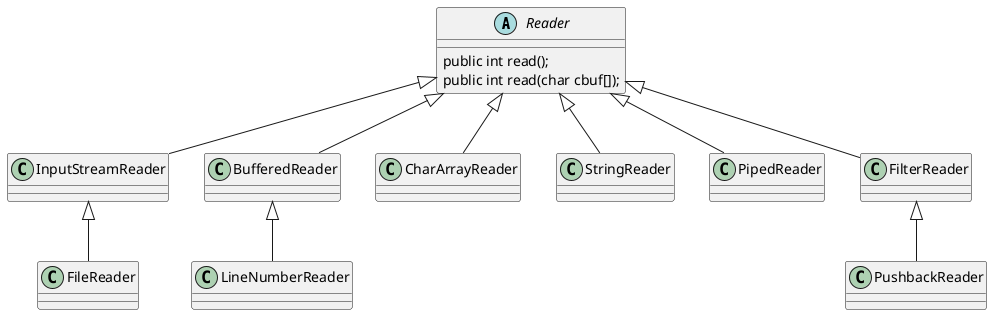 @startuml
abstract class Reader{
    public int read();
    public int read(char cbuf[]);
}
Reader <|-- InputStreamReader
InputStreamReader <|--FileReader
Reader <|-- BufferedReader
BufferedReader <|-- LineNumberReader
Reader <|-- CharArrayReader
Reader <|-- StringReader
Reader <|-- PipedReader
Reader <|-- FilterReader
FilterReader <|--PushbackReader
@enduml